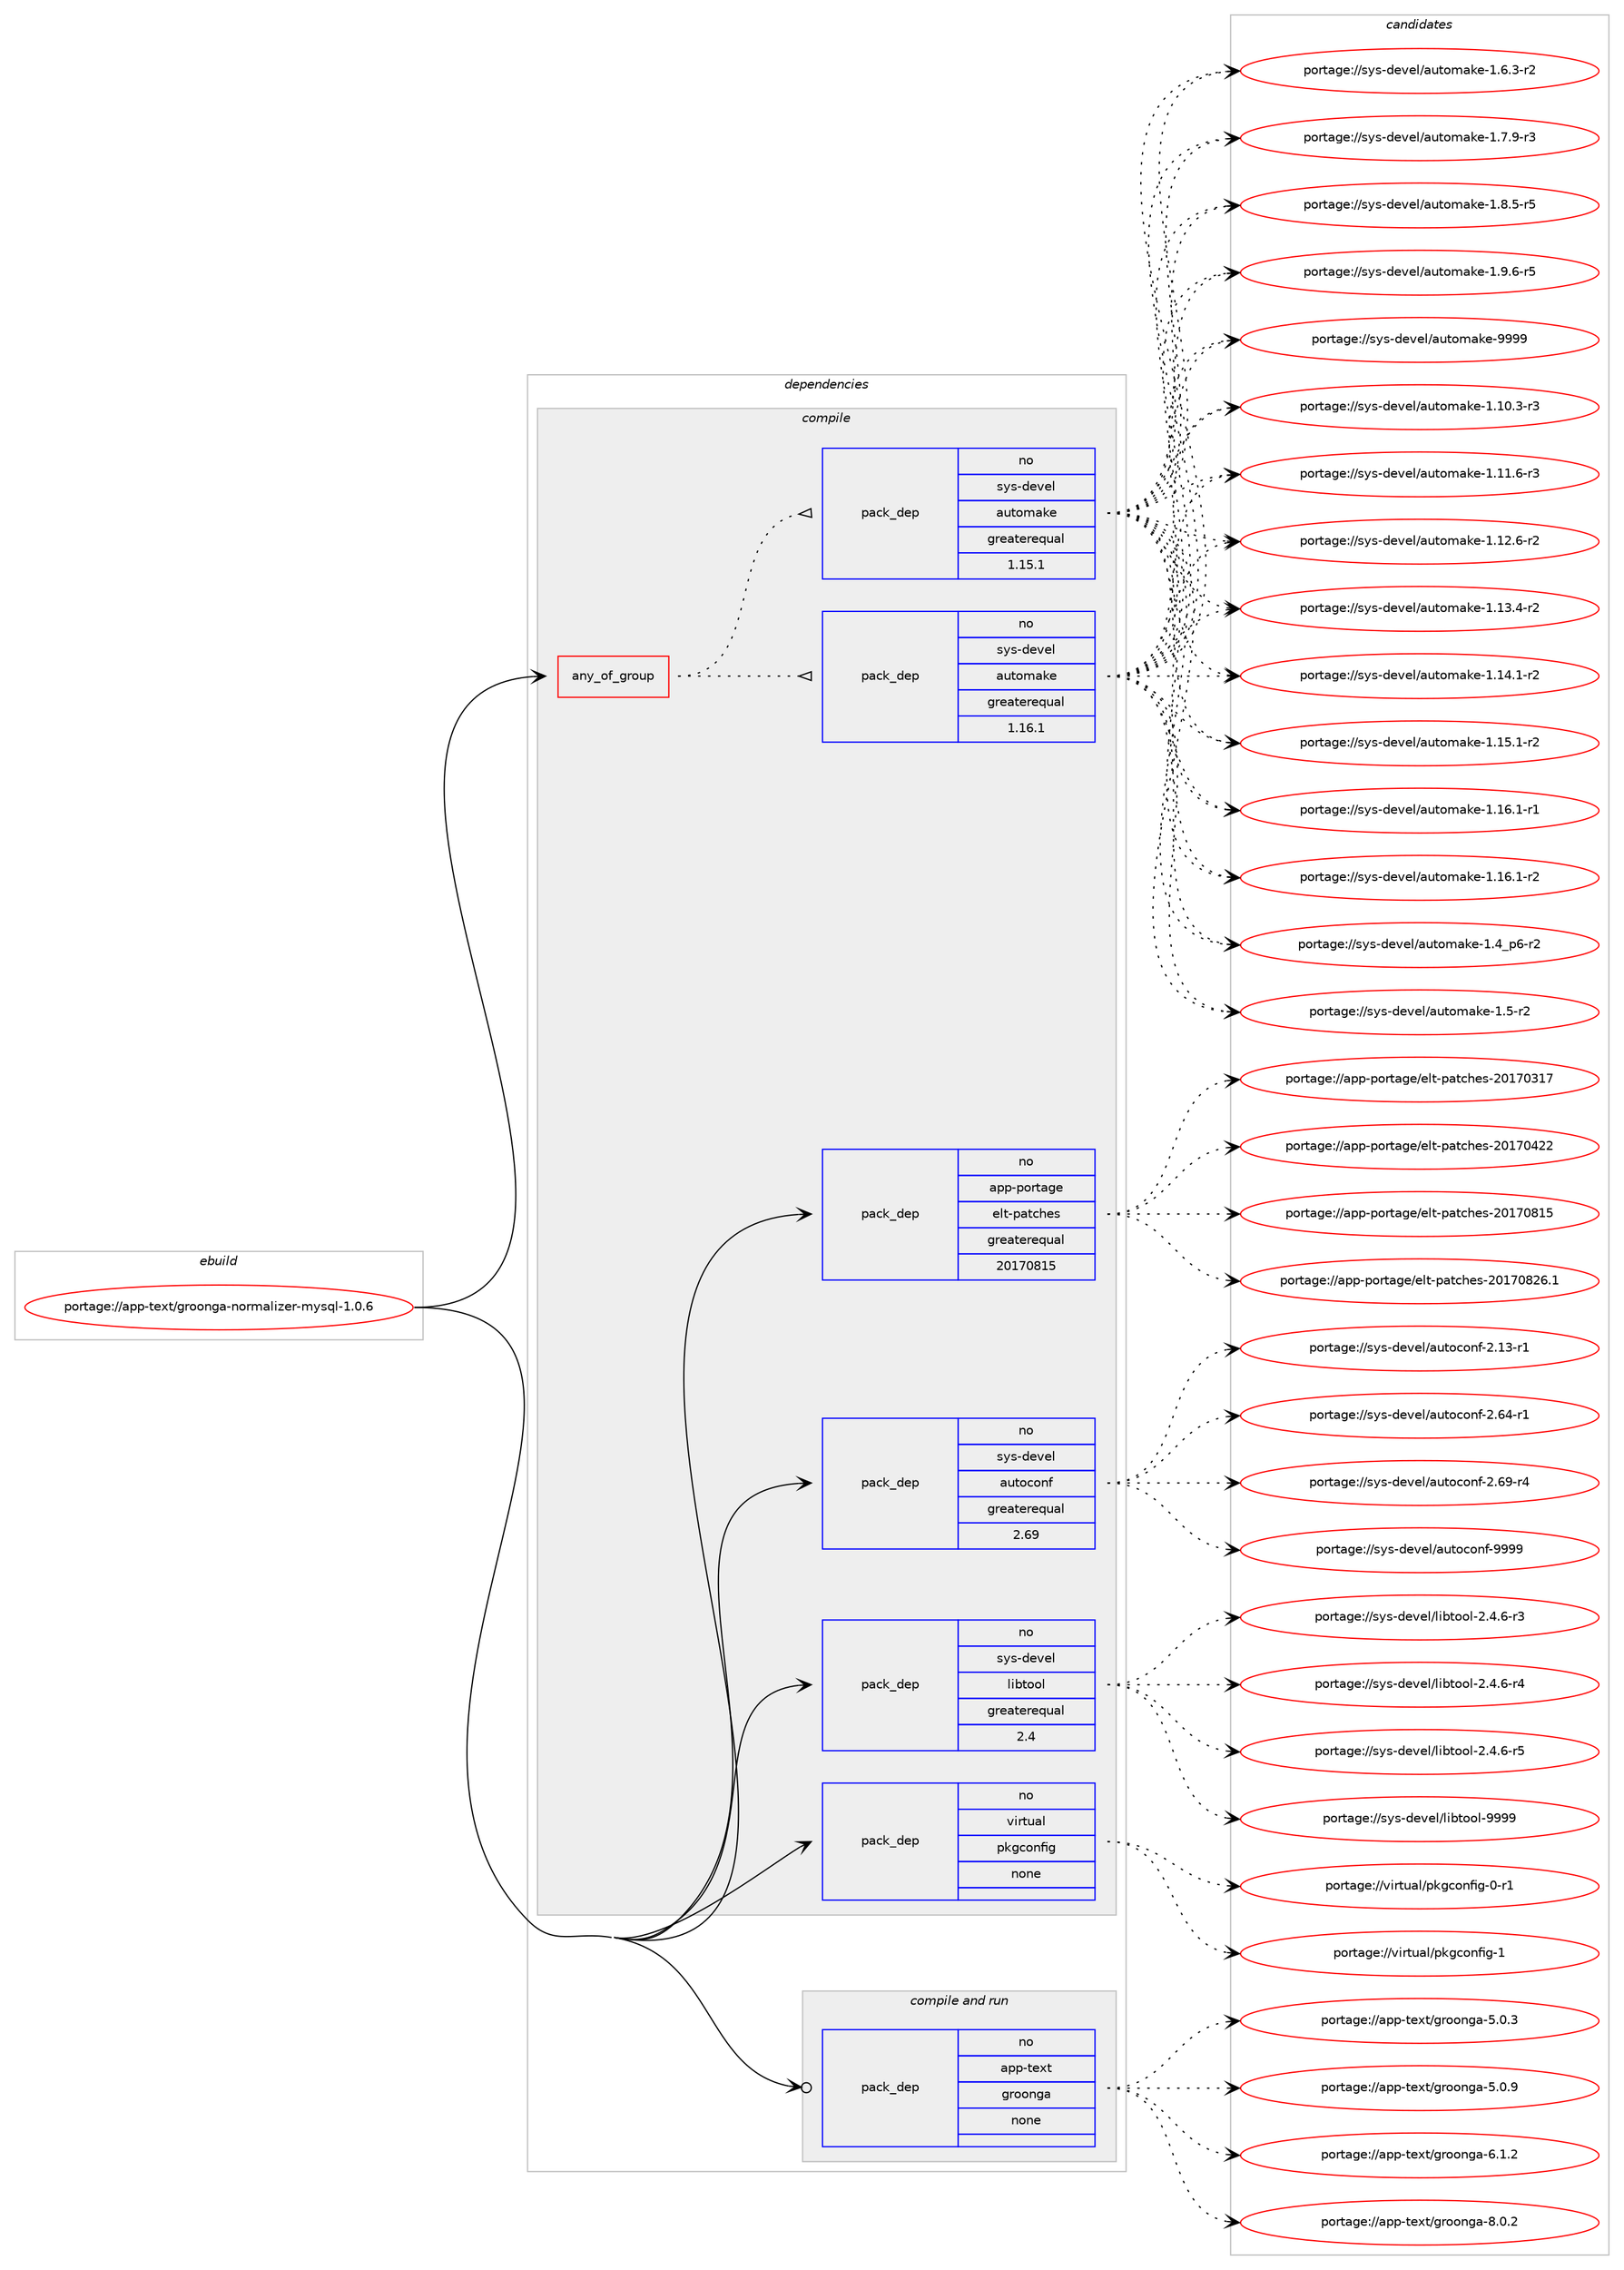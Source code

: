 digraph prolog {

# *************
# Graph options
# *************

newrank=true;
concentrate=true;
compound=true;
graph [rankdir=LR,fontname=Helvetica,fontsize=10,ranksep=1.5];#, ranksep=2.5, nodesep=0.2];
edge  [arrowhead=vee];
node  [fontname=Helvetica,fontsize=10];

# **********
# The ebuild
# **********

subgraph cluster_leftcol {
color=gray;
rank=same;
label=<<i>ebuild</i>>;
id [label="portage://app-text/groonga-normalizer-mysql-1.0.6", color=red, width=4, href="../app-text/groonga-normalizer-mysql-1.0.6.svg"];
}

# ****************
# The dependencies
# ****************

subgraph cluster_midcol {
color=gray;
label=<<i>dependencies</i>>;
subgraph cluster_compile {
fillcolor="#eeeeee";
style=filled;
label=<<i>compile</i>>;
subgraph any725 {
dependency44542 [label=<<TABLE BORDER="0" CELLBORDER="1" CELLSPACING="0" CELLPADDING="4"><TR><TD CELLPADDING="10">any_of_group</TD></TR></TABLE>>, shape=none, color=red];subgraph pack32889 {
dependency44543 [label=<<TABLE BORDER="0" CELLBORDER="1" CELLSPACING="0" CELLPADDING="4" WIDTH="220"><TR><TD ROWSPAN="6" CELLPADDING="30">pack_dep</TD></TR><TR><TD WIDTH="110">no</TD></TR><TR><TD>sys-devel</TD></TR><TR><TD>automake</TD></TR><TR><TD>greaterequal</TD></TR><TR><TD>1.16.1</TD></TR></TABLE>>, shape=none, color=blue];
}
dependency44542:e -> dependency44543:w [weight=20,style="dotted",arrowhead="oinv"];
subgraph pack32890 {
dependency44544 [label=<<TABLE BORDER="0" CELLBORDER="1" CELLSPACING="0" CELLPADDING="4" WIDTH="220"><TR><TD ROWSPAN="6" CELLPADDING="30">pack_dep</TD></TR><TR><TD WIDTH="110">no</TD></TR><TR><TD>sys-devel</TD></TR><TR><TD>automake</TD></TR><TR><TD>greaterequal</TD></TR><TR><TD>1.15.1</TD></TR></TABLE>>, shape=none, color=blue];
}
dependency44542:e -> dependency44544:w [weight=20,style="dotted",arrowhead="oinv"];
}
id:e -> dependency44542:w [weight=20,style="solid",arrowhead="vee"];
subgraph pack32891 {
dependency44545 [label=<<TABLE BORDER="0" CELLBORDER="1" CELLSPACING="0" CELLPADDING="4" WIDTH="220"><TR><TD ROWSPAN="6" CELLPADDING="30">pack_dep</TD></TR><TR><TD WIDTH="110">no</TD></TR><TR><TD>app-portage</TD></TR><TR><TD>elt-patches</TD></TR><TR><TD>greaterequal</TD></TR><TR><TD>20170815</TD></TR></TABLE>>, shape=none, color=blue];
}
id:e -> dependency44545:w [weight=20,style="solid",arrowhead="vee"];
subgraph pack32892 {
dependency44546 [label=<<TABLE BORDER="0" CELLBORDER="1" CELLSPACING="0" CELLPADDING="4" WIDTH="220"><TR><TD ROWSPAN="6" CELLPADDING="30">pack_dep</TD></TR><TR><TD WIDTH="110">no</TD></TR><TR><TD>sys-devel</TD></TR><TR><TD>autoconf</TD></TR><TR><TD>greaterequal</TD></TR><TR><TD>2.69</TD></TR></TABLE>>, shape=none, color=blue];
}
id:e -> dependency44546:w [weight=20,style="solid",arrowhead="vee"];
subgraph pack32893 {
dependency44547 [label=<<TABLE BORDER="0" CELLBORDER="1" CELLSPACING="0" CELLPADDING="4" WIDTH="220"><TR><TD ROWSPAN="6" CELLPADDING="30">pack_dep</TD></TR><TR><TD WIDTH="110">no</TD></TR><TR><TD>sys-devel</TD></TR><TR><TD>libtool</TD></TR><TR><TD>greaterequal</TD></TR><TR><TD>2.4</TD></TR></TABLE>>, shape=none, color=blue];
}
id:e -> dependency44547:w [weight=20,style="solid",arrowhead="vee"];
subgraph pack32894 {
dependency44548 [label=<<TABLE BORDER="0" CELLBORDER="1" CELLSPACING="0" CELLPADDING="4" WIDTH="220"><TR><TD ROWSPAN="6" CELLPADDING="30">pack_dep</TD></TR><TR><TD WIDTH="110">no</TD></TR><TR><TD>virtual</TD></TR><TR><TD>pkgconfig</TD></TR><TR><TD>none</TD></TR><TR><TD></TD></TR></TABLE>>, shape=none, color=blue];
}
id:e -> dependency44548:w [weight=20,style="solid",arrowhead="vee"];
}
subgraph cluster_compileandrun {
fillcolor="#eeeeee";
style=filled;
label=<<i>compile and run</i>>;
subgraph pack32895 {
dependency44549 [label=<<TABLE BORDER="0" CELLBORDER="1" CELLSPACING="0" CELLPADDING="4" WIDTH="220"><TR><TD ROWSPAN="6" CELLPADDING="30">pack_dep</TD></TR><TR><TD WIDTH="110">no</TD></TR><TR><TD>app-text</TD></TR><TR><TD>groonga</TD></TR><TR><TD>none</TD></TR><TR><TD></TD></TR></TABLE>>, shape=none, color=blue];
}
id:e -> dependency44549:w [weight=20,style="solid",arrowhead="odotvee"];
}
subgraph cluster_run {
fillcolor="#eeeeee";
style=filled;
label=<<i>run</i>>;
}
}

# **************
# The candidates
# **************

subgraph cluster_choices {
rank=same;
color=gray;
label=<<i>candidates</i>>;

subgraph choice32889 {
color=black;
nodesep=1;
choiceportage11512111545100101118101108479711711611110997107101454946494846514511451 [label="portage://sys-devel/automake-1.10.3-r3", color=red, width=4,href="../sys-devel/automake-1.10.3-r3.svg"];
choiceportage11512111545100101118101108479711711611110997107101454946494946544511451 [label="portage://sys-devel/automake-1.11.6-r3", color=red, width=4,href="../sys-devel/automake-1.11.6-r3.svg"];
choiceportage11512111545100101118101108479711711611110997107101454946495046544511450 [label="portage://sys-devel/automake-1.12.6-r2", color=red, width=4,href="../sys-devel/automake-1.12.6-r2.svg"];
choiceportage11512111545100101118101108479711711611110997107101454946495146524511450 [label="portage://sys-devel/automake-1.13.4-r2", color=red, width=4,href="../sys-devel/automake-1.13.4-r2.svg"];
choiceportage11512111545100101118101108479711711611110997107101454946495246494511450 [label="portage://sys-devel/automake-1.14.1-r2", color=red, width=4,href="../sys-devel/automake-1.14.1-r2.svg"];
choiceportage11512111545100101118101108479711711611110997107101454946495346494511450 [label="portage://sys-devel/automake-1.15.1-r2", color=red, width=4,href="../sys-devel/automake-1.15.1-r2.svg"];
choiceportage11512111545100101118101108479711711611110997107101454946495446494511449 [label="portage://sys-devel/automake-1.16.1-r1", color=red, width=4,href="../sys-devel/automake-1.16.1-r1.svg"];
choiceportage11512111545100101118101108479711711611110997107101454946495446494511450 [label="portage://sys-devel/automake-1.16.1-r2", color=red, width=4,href="../sys-devel/automake-1.16.1-r2.svg"];
choiceportage115121115451001011181011084797117116111109971071014549465295112544511450 [label="portage://sys-devel/automake-1.4_p6-r2", color=red, width=4,href="../sys-devel/automake-1.4_p6-r2.svg"];
choiceportage11512111545100101118101108479711711611110997107101454946534511450 [label="portage://sys-devel/automake-1.5-r2", color=red, width=4,href="../sys-devel/automake-1.5-r2.svg"];
choiceportage115121115451001011181011084797117116111109971071014549465446514511450 [label="portage://sys-devel/automake-1.6.3-r2", color=red, width=4,href="../sys-devel/automake-1.6.3-r2.svg"];
choiceportage115121115451001011181011084797117116111109971071014549465546574511451 [label="portage://sys-devel/automake-1.7.9-r3", color=red, width=4,href="../sys-devel/automake-1.7.9-r3.svg"];
choiceportage115121115451001011181011084797117116111109971071014549465646534511453 [label="portage://sys-devel/automake-1.8.5-r5", color=red, width=4,href="../sys-devel/automake-1.8.5-r5.svg"];
choiceportage115121115451001011181011084797117116111109971071014549465746544511453 [label="portage://sys-devel/automake-1.9.6-r5", color=red, width=4,href="../sys-devel/automake-1.9.6-r5.svg"];
choiceportage115121115451001011181011084797117116111109971071014557575757 [label="portage://sys-devel/automake-9999", color=red, width=4,href="../sys-devel/automake-9999.svg"];
dependency44543:e -> choiceportage11512111545100101118101108479711711611110997107101454946494846514511451:w [style=dotted,weight="100"];
dependency44543:e -> choiceportage11512111545100101118101108479711711611110997107101454946494946544511451:w [style=dotted,weight="100"];
dependency44543:e -> choiceportage11512111545100101118101108479711711611110997107101454946495046544511450:w [style=dotted,weight="100"];
dependency44543:e -> choiceportage11512111545100101118101108479711711611110997107101454946495146524511450:w [style=dotted,weight="100"];
dependency44543:e -> choiceportage11512111545100101118101108479711711611110997107101454946495246494511450:w [style=dotted,weight="100"];
dependency44543:e -> choiceportage11512111545100101118101108479711711611110997107101454946495346494511450:w [style=dotted,weight="100"];
dependency44543:e -> choiceportage11512111545100101118101108479711711611110997107101454946495446494511449:w [style=dotted,weight="100"];
dependency44543:e -> choiceportage11512111545100101118101108479711711611110997107101454946495446494511450:w [style=dotted,weight="100"];
dependency44543:e -> choiceportage115121115451001011181011084797117116111109971071014549465295112544511450:w [style=dotted,weight="100"];
dependency44543:e -> choiceportage11512111545100101118101108479711711611110997107101454946534511450:w [style=dotted,weight="100"];
dependency44543:e -> choiceportage115121115451001011181011084797117116111109971071014549465446514511450:w [style=dotted,weight="100"];
dependency44543:e -> choiceportage115121115451001011181011084797117116111109971071014549465546574511451:w [style=dotted,weight="100"];
dependency44543:e -> choiceportage115121115451001011181011084797117116111109971071014549465646534511453:w [style=dotted,weight="100"];
dependency44543:e -> choiceportage115121115451001011181011084797117116111109971071014549465746544511453:w [style=dotted,weight="100"];
dependency44543:e -> choiceportage115121115451001011181011084797117116111109971071014557575757:w [style=dotted,weight="100"];
}
subgraph choice32890 {
color=black;
nodesep=1;
choiceportage11512111545100101118101108479711711611110997107101454946494846514511451 [label="portage://sys-devel/automake-1.10.3-r3", color=red, width=4,href="../sys-devel/automake-1.10.3-r3.svg"];
choiceportage11512111545100101118101108479711711611110997107101454946494946544511451 [label="portage://sys-devel/automake-1.11.6-r3", color=red, width=4,href="../sys-devel/automake-1.11.6-r3.svg"];
choiceportage11512111545100101118101108479711711611110997107101454946495046544511450 [label="portage://sys-devel/automake-1.12.6-r2", color=red, width=4,href="../sys-devel/automake-1.12.6-r2.svg"];
choiceportage11512111545100101118101108479711711611110997107101454946495146524511450 [label="portage://sys-devel/automake-1.13.4-r2", color=red, width=4,href="../sys-devel/automake-1.13.4-r2.svg"];
choiceportage11512111545100101118101108479711711611110997107101454946495246494511450 [label="portage://sys-devel/automake-1.14.1-r2", color=red, width=4,href="../sys-devel/automake-1.14.1-r2.svg"];
choiceportage11512111545100101118101108479711711611110997107101454946495346494511450 [label="portage://sys-devel/automake-1.15.1-r2", color=red, width=4,href="../sys-devel/automake-1.15.1-r2.svg"];
choiceportage11512111545100101118101108479711711611110997107101454946495446494511449 [label="portage://sys-devel/automake-1.16.1-r1", color=red, width=4,href="../sys-devel/automake-1.16.1-r1.svg"];
choiceportage11512111545100101118101108479711711611110997107101454946495446494511450 [label="portage://sys-devel/automake-1.16.1-r2", color=red, width=4,href="../sys-devel/automake-1.16.1-r2.svg"];
choiceportage115121115451001011181011084797117116111109971071014549465295112544511450 [label="portage://sys-devel/automake-1.4_p6-r2", color=red, width=4,href="../sys-devel/automake-1.4_p6-r2.svg"];
choiceportage11512111545100101118101108479711711611110997107101454946534511450 [label="portage://sys-devel/automake-1.5-r2", color=red, width=4,href="../sys-devel/automake-1.5-r2.svg"];
choiceportage115121115451001011181011084797117116111109971071014549465446514511450 [label="portage://sys-devel/automake-1.6.3-r2", color=red, width=4,href="../sys-devel/automake-1.6.3-r2.svg"];
choiceportage115121115451001011181011084797117116111109971071014549465546574511451 [label="portage://sys-devel/automake-1.7.9-r3", color=red, width=4,href="../sys-devel/automake-1.7.9-r3.svg"];
choiceportage115121115451001011181011084797117116111109971071014549465646534511453 [label="portage://sys-devel/automake-1.8.5-r5", color=red, width=4,href="../sys-devel/automake-1.8.5-r5.svg"];
choiceportage115121115451001011181011084797117116111109971071014549465746544511453 [label="portage://sys-devel/automake-1.9.6-r5", color=red, width=4,href="../sys-devel/automake-1.9.6-r5.svg"];
choiceportage115121115451001011181011084797117116111109971071014557575757 [label="portage://sys-devel/automake-9999", color=red, width=4,href="../sys-devel/automake-9999.svg"];
dependency44544:e -> choiceportage11512111545100101118101108479711711611110997107101454946494846514511451:w [style=dotted,weight="100"];
dependency44544:e -> choiceportage11512111545100101118101108479711711611110997107101454946494946544511451:w [style=dotted,weight="100"];
dependency44544:e -> choiceportage11512111545100101118101108479711711611110997107101454946495046544511450:w [style=dotted,weight="100"];
dependency44544:e -> choiceportage11512111545100101118101108479711711611110997107101454946495146524511450:w [style=dotted,weight="100"];
dependency44544:e -> choiceportage11512111545100101118101108479711711611110997107101454946495246494511450:w [style=dotted,weight="100"];
dependency44544:e -> choiceportage11512111545100101118101108479711711611110997107101454946495346494511450:w [style=dotted,weight="100"];
dependency44544:e -> choiceportage11512111545100101118101108479711711611110997107101454946495446494511449:w [style=dotted,weight="100"];
dependency44544:e -> choiceportage11512111545100101118101108479711711611110997107101454946495446494511450:w [style=dotted,weight="100"];
dependency44544:e -> choiceportage115121115451001011181011084797117116111109971071014549465295112544511450:w [style=dotted,weight="100"];
dependency44544:e -> choiceportage11512111545100101118101108479711711611110997107101454946534511450:w [style=dotted,weight="100"];
dependency44544:e -> choiceportage115121115451001011181011084797117116111109971071014549465446514511450:w [style=dotted,weight="100"];
dependency44544:e -> choiceportage115121115451001011181011084797117116111109971071014549465546574511451:w [style=dotted,weight="100"];
dependency44544:e -> choiceportage115121115451001011181011084797117116111109971071014549465646534511453:w [style=dotted,weight="100"];
dependency44544:e -> choiceportage115121115451001011181011084797117116111109971071014549465746544511453:w [style=dotted,weight="100"];
dependency44544:e -> choiceportage115121115451001011181011084797117116111109971071014557575757:w [style=dotted,weight="100"];
}
subgraph choice32891 {
color=black;
nodesep=1;
choiceportage97112112451121111141169710310147101108116451129711699104101115455048495548514955 [label="portage://app-portage/elt-patches-20170317", color=red, width=4,href="../app-portage/elt-patches-20170317.svg"];
choiceportage97112112451121111141169710310147101108116451129711699104101115455048495548525050 [label="portage://app-portage/elt-patches-20170422", color=red, width=4,href="../app-portage/elt-patches-20170422.svg"];
choiceportage97112112451121111141169710310147101108116451129711699104101115455048495548564953 [label="portage://app-portage/elt-patches-20170815", color=red, width=4,href="../app-portage/elt-patches-20170815.svg"];
choiceportage971121124511211111411697103101471011081164511297116991041011154550484955485650544649 [label="portage://app-portage/elt-patches-20170826.1", color=red, width=4,href="../app-portage/elt-patches-20170826.1.svg"];
dependency44545:e -> choiceportage97112112451121111141169710310147101108116451129711699104101115455048495548514955:w [style=dotted,weight="100"];
dependency44545:e -> choiceportage97112112451121111141169710310147101108116451129711699104101115455048495548525050:w [style=dotted,weight="100"];
dependency44545:e -> choiceportage97112112451121111141169710310147101108116451129711699104101115455048495548564953:w [style=dotted,weight="100"];
dependency44545:e -> choiceportage971121124511211111411697103101471011081164511297116991041011154550484955485650544649:w [style=dotted,weight="100"];
}
subgraph choice32892 {
color=black;
nodesep=1;
choiceportage1151211154510010111810110847971171161119911111010245504649514511449 [label="portage://sys-devel/autoconf-2.13-r1", color=red, width=4,href="../sys-devel/autoconf-2.13-r1.svg"];
choiceportage1151211154510010111810110847971171161119911111010245504654524511449 [label="portage://sys-devel/autoconf-2.64-r1", color=red, width=4,href="../sys-devel/autoconf-2.64-r1.svg"];
choiceportage1151211154510010111810110847971171161119911111010245504654574511452 [label="portage://sys-devel/autoconf-2.69-r4", color=red, width=4,href="../sys-devel/autoconf-2.69-r4.svg"];
choiceportage115121115451001011181011084797117116111991111101024557575757 [label="portage://sys-devel/autoconf-9999", color=red, width=4,href="../sys-devel/autoconf-9999.svg"];
dependency44546:e -> choiceportage1151211154510010111810110847971171161119911111010245504649514511449:w [style=dotted,weight="100"];
dependency44546:e -> choiceportage1151211154510010111810110847971171161119911111010245504654524511449:w [style=dotted,weight="100"];
dependency44546:e -> choiceportage1151211154510010111810110847971171161119911111010245504654574511452:w [style=dotted,weight="100"];
dependency44546:e -> choiceportage115121115451001011181011084797117116111991111101024557575757:w [style=dotted,weight="100"];
}
subgraph choice32893 {
color=black;
nodesep=1;
choiceportage1151211154510010111810110847108105981161111111084550465246544511451 [label="portage://sys-devel/libtool-2.4.6-r3", color=red, width=4,href="../sys-devel/libtool-2.4.6-r3.svg"];
choiceportage1151211154510010111810110847108105981161111111084550465246544511452 [label="portage://sys-devel/libtool-2.4.6-r4", color=red, width=4,href="../sys-devel/libtool-2.4.6-r4.svg"];
choiceportage1151211154510010111810110847108105981161111111084550465246544511453 [label="portage://sys-devel/libtool-2.4.6-r5", color=red, width=4,href="../sys-devel/libtool-2.4.6-r5.svg"];
choiceportage1151211154510010111810110847108105981161111111084557575757 [label="portage://sys-devel/libtool-9999", color=red, width=4,href="../sys-devel/libtool-9999.svg"];
dependency44547:e -> choiceportage1151211154510010111810110847108105981161111111084550465246544511451:w [style=dotted,weight="100"];
dependency44547:e -> choiceportage1151211154510010111810110847108105981161111111084550465246544511452:w [style=dotted,weight="100"];
dependency44547:e -> choiceportage1151211154510010111810110847108105981161111111084550465246544511453:w [style=dotted,weight="100"];
dependency44547:e -> choiceportage1151211154510010111810110847108105981161111111084557575757:w [style=dotted,weight="100"];
}
subgraph choice32894 {
color=black;
nodesep=1;
choiceportage11810511411611797108471121071039911111010210510345484511449 [label="portage://virtual/pkgconfig-0-r1", color=red, width=4,href="../virtual/pkgconfig-0-r1.svg"];
choiceportage1181051141161179710847112107103991111101021051034549 [label="portage://virtual/pkgconfig-1", color=red, width=4,href="../virtual/pkgconfig-1.svg"];
dependency44548:e -> choiceportage11810511411611797108471121071039911111010210510345484511449:w [style=dotted,weight="100"];
dependency44548:e -> choiceportage1181051141161179710847112107103991111101021051034549:w [style=dotted,weight="100"];
}
subgraph choice32895 {
color=black;
nodesep=1;
choiceportage97112112451161011201164710311411111111010397455346484651 [label="portage://app-text/groonga-5.0.3", color=red, width=4,href="../app-text/groonga-5.0.3.svg"];
choiceportage97112112451161011201164710311411111111010397455346484657 [label="portage://app-text/groonga-5.0.9", color=red, width=4,href="../app-text/groonga-5.0.9.svg"];
choiceportage97112112451161011201164710311411111111010397455446494650 [label="portage://app-text/groonga-6.1.2", color=red, width=4,href="../app-text/groonga-6.1.2.svg"];
choiceportage97112112451161011201164710311411111111010397455646484650 [label="portage://app-text/groonga-8.0.2", color=red, width=4,href="../app-text/groonga-8.0.2.svg"];
dependency44549:e -> choiceportage97112112451161011201164710311411111111010397455346484651:w [style=dotted,weight="100"];
dependency44549:e -> choiceportage97112112451161011201164710311411111111010397455346484657:w [style=dotted,weight="100"];
dependency44549:e -> choiceportage97112112451161011201164710311411111111010397455446494650:w [style=dotted,weight="100"];
dependency44549:e -> choiceportage97112112451161011201164710311411111111010397455646484650:w [style=dotted,weight="100"];
}
}

}
